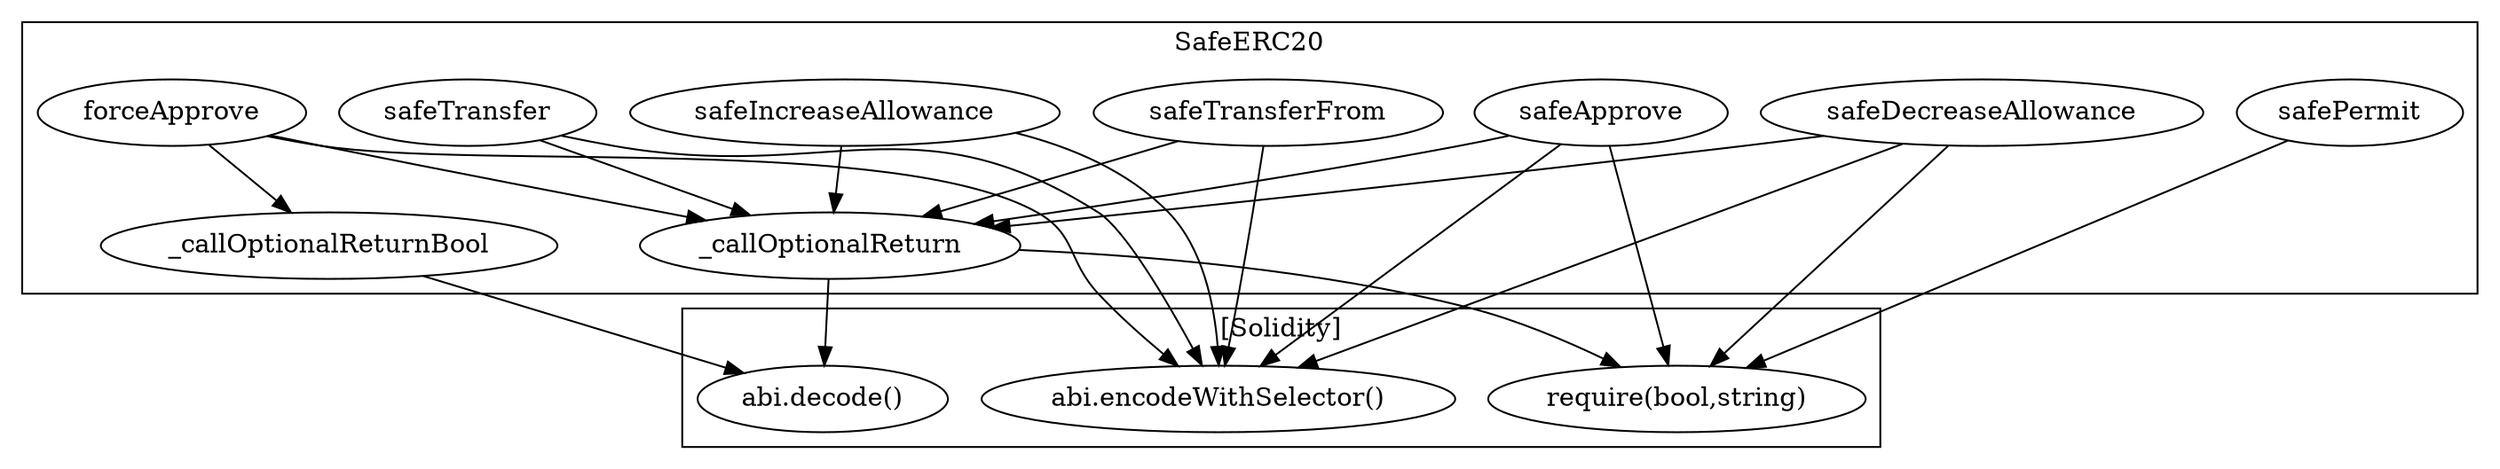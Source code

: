 strict digraph {
subgraph cluster_3977_SafeERC20 {
label = "SafeERC20"
"3977__callOptionalReturn" [label="_callOptionalReturn"]
"3977_safeApprove" [label="safeApprove"]
"3977_safeIncreaseAllowance" [label="safeIncreaseAllowance"]
"3977_safeTransferFrom" [label="safeTransferFrom"]
"3977_safeTransfer" [label="safeTransfer"]
"3977__callOptionalReturnBool" [label="_callOptionalReturnBool"]
"3977_safePermit" [label="safePermit"]
"3977_forceApprove" [label="forceApprove"]
"3977_safeDecreaseAllowance" [label="safeDecreaseAllowance"]
"3977_safeTransfer" -> "3977__callOptionalReturn"
"3977_safeApprove" -> "3977__callOptionalReturn"
"3977_forceApprove" -> "3977__callOptionalReturn"
"3977_forceApprove" -> "3977__callOptionalReturnBool"
"3977_safeTransferFrom" -> "3977__callOptionalReturn"
"3977_safeIncreaseAllowance" -> "3977__callOptionalReturn"
"3977_safeDecreaseAllowance" -> "3977__callOptionalReturn"
}subgraph cluster_solidity {
label = "[Solidity]"
"abi.decode()" 
"require(bool,string)" 
"abi.encodeWithSelector()" 
"3977__callOptionalReturnBool" -> "abi.decode()"
"3977_safeIncreaseAllowance" -> "abi.encodeWithSelector()"
"3977_safeApprove" -> "require(bool,string)"
"3977_forceApprove" -> "abi.encodeWithSelector()"
"3977_safeApprove" -> "abi.encodeWithSelector()"
"3977_safeDecreaseAllowance" -> "abi.encodeWithSelector()"
"3977_safePermit" -> "require(bool,string)"
"3977__callOptionalReturn" -> "abi.decode()"
"3977__callOptionalReturn" -> "require(bool,string)"
"3977_safeTransferFrom" -> "abi.encodeWithSelector()"
"3977_safeDecreaseAllowance" -> "require(bool,string)"
"3977_safeTransfer" -> "abi.encodeWithSelector()"
}
}